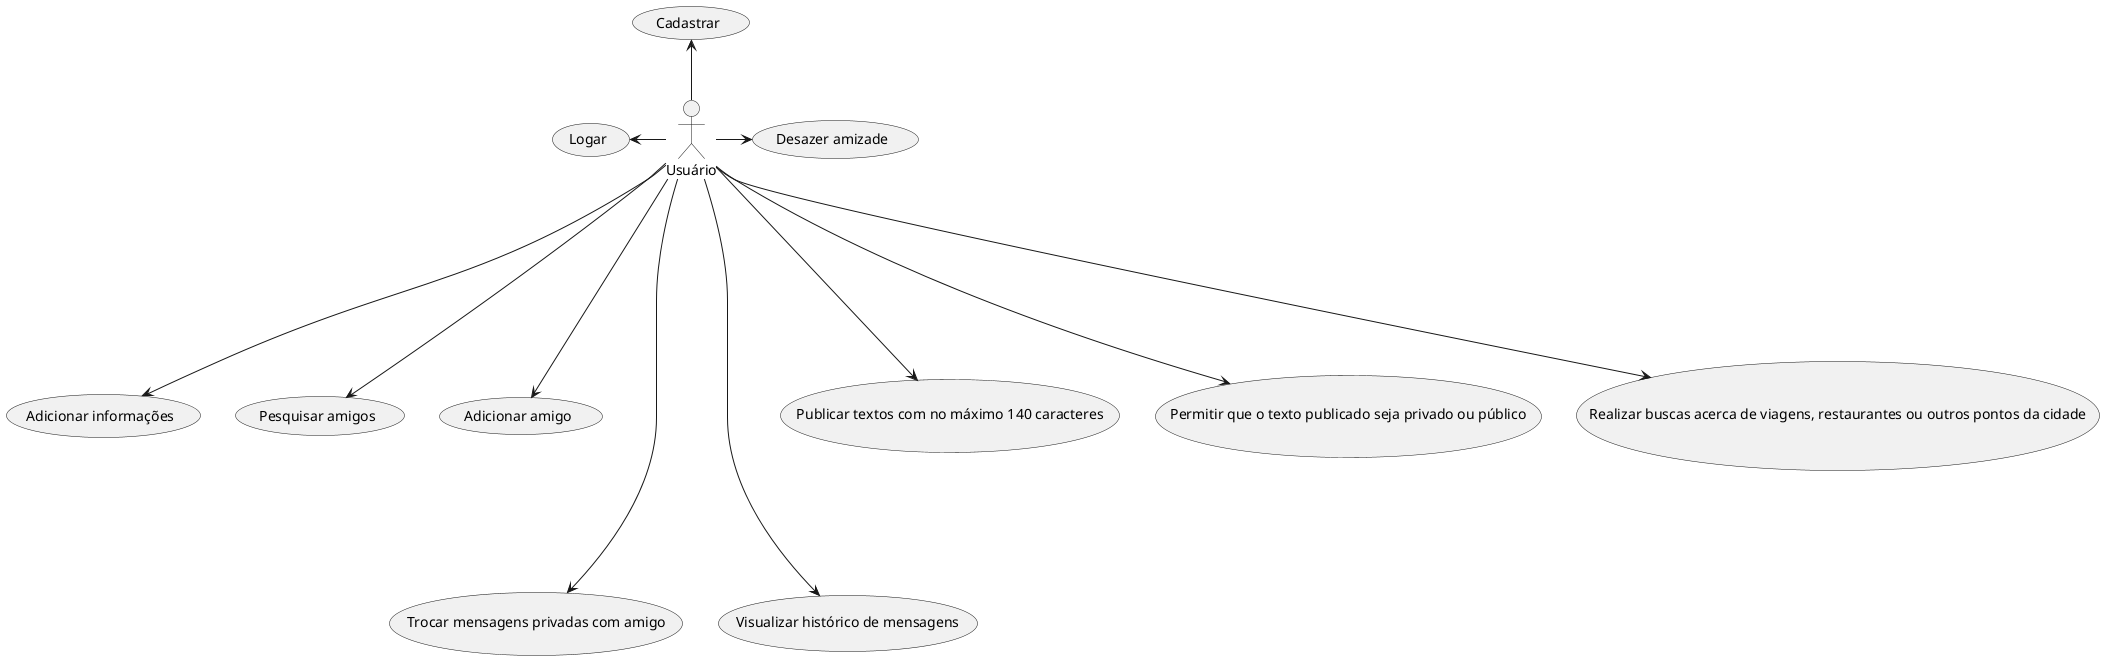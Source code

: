 @startuml



:Usuário: as U


U -up-> (Cadastrar)
U --left--> (Logar)
U ----> (Adicionar informações)
U ----> (Pesquisar amigos)
U ----> (Adicionar amigo)
U ---down---> (Trocar mensagens privadas com amigo)
U ------> (Visualizar histórico de mensagens)
U --right--> (Desazer amizade)
U ----> (Publicar textos com no máximo 140 caracteres)
U ----> (Permitir que o texto publicado seja privado ou público)
U ----> (Realizar buscas acerca de viagens, restaurantes ou outros pontos da cidade)




@enduml
